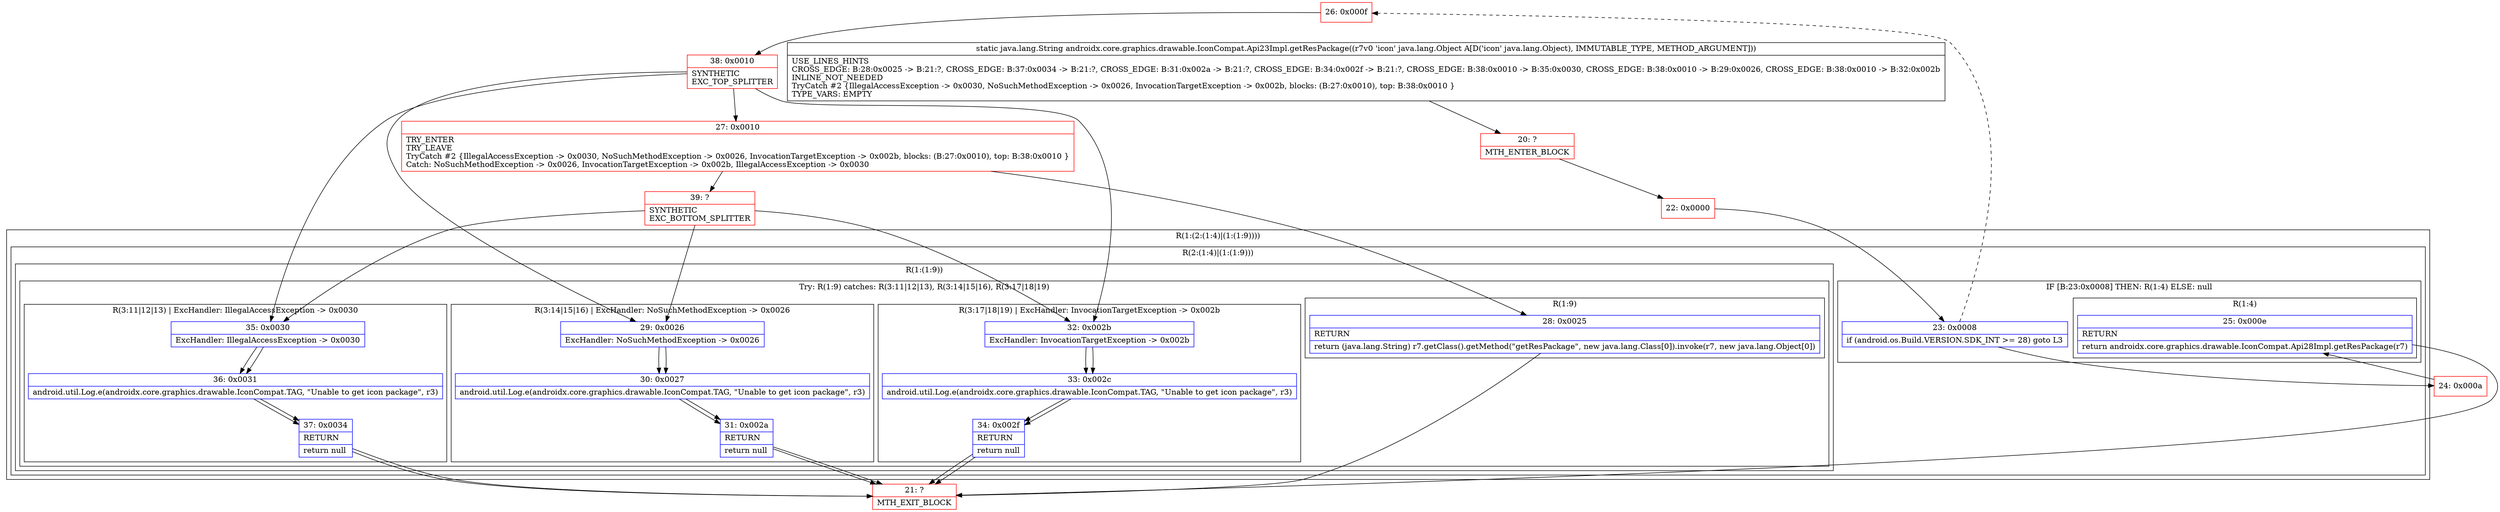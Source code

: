 digraph "CFG forandroidx.core.graphics.drawable.IconCompat.Api23Impl.getResPackage(Ljava\/lang\/Object;)Ljava\/lang\/String;" {
subgraph cluster_Region_156458117 {
label = "R(1:(2:(1:4)|(1:(1:9))))";
node [shape=record,color=blue];
subgraph cluster_Region_275568549 {
label = "R(2:(1:4)|(1:(1:9)))";
node [shape=record,color=blue];
subgraph cluster_IfRegion_2050389263 {
label = "IF [B:23:0x0008] THEN: R(1:4) ELSE: null";
node [shape=record,color=blue];
Node_23 [shape=record,label="{23\:\ 0x0008|if (android.os.Build.VERSION.SDK_INT \>= 28) goto L3\l}"];
subgraph cluster_Region_1454120481 {
label = "R(1:4)";
node [shape=record,color=blue];
Node_25 [shape=record,label="{25\:\ 0x000e|RETURN\l|return androidx.core.graphics.drawable.IconCompat.Api28Impl.getResPackage(r7)\l}"];
}
}
subgraph cluster_Region_1166591749 {
label = "R(1:(1:9))";
node [shape=record,color=blue];
subgraph cluster_TryCatchRegion_858776046 {
label = "Try: R(1:9) catches: R(3:11|12|13), R(3:14|15|16), R(3:17|18|19)";
node [shape=record,color=blue];
subgraph cluster_Region_2054714505 {
label = "R(1:9)";
node [shape=record,color=blue];
Node_28 [shape=record,label="{28\:\ 0x0025|RETURN\l|return (java.lang.String) r7.getClass().getMethod(\"getResPackage\", new java.lang.Class[0]).invoke(r7, new java.lang.Object[0])\l}"];
}
subgraph cluster_Region_1284710641 {
label = "R(3:11|12|13) | ExcHandler: IllegalAccessException \-\> 0x0030\l";
node [shape=record,color=blue];
Node_35 [shape=record,label="{35\:\ 0x0030|ExcHandler: IllegalAccessException \-\> 0x0030\l}"];
Node_36 [shape=record,label="{36\:\ 0x0031|android.util.Log.e(androidx.core.graphics.drawable.IconCompat.TAG, \"Unable to get icon package\", r3)\l}"];
Node_37 [shape=record,label="{37\:\ 0x0034|RETURN\l|return null\l}"];
}
subgraph cluster_Region_1327527561 {
label = "R(3:14|15|16) | ExcHandler: NoSuchMethodException \-\> 0x0026\l";
node [shape=record,color=blue];
Node_29 [shape=record,label="{29\:\ 0x0026|ExcHandler: NoSuchMethodException \-\> 0x0026\l}"];
Node_30 [shape=record,label="{30\:\ 0x0027|android.util.Log.e(androidx.core.graphics.drawable.IconCompat.TAG, \"Unable to get icon package\", r3)\l}"];
Node_31 [shape=record,label="{31\:\ 0x002a|RETURN\l|return null\l}"];
}
subgraph cluster_Region_55365138 {
label = "R(3:17|18|19) | ExcHandler: InvocationTargetException \-\> 0x002b\l";
node [shape=record,color=blue];
Node_32 [shape=record,label="{32\:\ 0x002b|ExcHandler: InvocationTargetException \-\> 0x002b\l}"];
Node_33 [shape=record,label="{33\:\ 0x002c|android.util.Log.e(androidx.core.graphics.drawable.IconCompat.TAG, \"Unable to get icon package\", r3)\l}"];
Node_34 [shape=record,label="{34\:\ 0x002f|RETURN\l|return null\l}"];
}
}
}
}
}
subgraph cluster_Region_1284710641 {
label = "R(3:11|12|13) | ExcHandler: IllegalAccessException \-\> 0x0030\l";
node [shape=record,color=blue];
Node_35 [shape=record,label="{35\:\ 0x0030|ExcHandler: IllegalAccessException \-\> 0x0030\l}"];
Node_36 [shape=record,label="{36\:\ 0x0031|android.util.Log.e(androidx.core.graphics.drawable.IconCompat.TAG, \"Unable to get icon package\", r3)\l}"];
Node_37 [shape=record,label="{37\:\ 0x0034|RETURN\l|return null\l}"];
}
subgraph cluster_Region_55365138 {
label = "R(3:17|18|19) | ExcHandler: InvocationTargetException \-\> 0x002b\l";
node [shape=record,color=blue];
Node_32 [shape=record,label="{32\:\ 0x002b|ExcHandler: InvocationTargetException \-\> 0x002b\l}"];
Node_33 [shape=record,label="{33\:\ 0x002c|android.util.Log.e(androidx.core.graphics.drawable.IconCompat.TAG, \"Unable to get icon package\", r3)\l}"];
Node_34 [shape=record,label="{34\:\ 0x002f|RETURN\l|return null\l}"];
}
subgraph cluster_Region_1327527561 {
label = "R(3:14|15|16) | ExcHandler: NoSuchMethodException \-\> 0x0026\l";
node [shape=record,color=blue];
Node_29 [shape=record,label="{29\:\ 0x0026|ExcHandler: NoSuchMethodException \-\> 0x0026\l}"];
Node_30 [shape=record,label="{30\:\ 0x0027|android.util.Log.e(androidx.core.graphics.drawable.IconCompat.TAG, \"Unable to get icon package\", r3)\l}"];
Node_31 [shape=record,label="{31\:\ 0x002a|RETURN\l|return null\l}"];
}
Node_20 [shape=record,color=red,label="{20\:\ ?|MTH_ENTER_BLOCK\l}"];
Node_22 [shape=record,color=red,label="{22\:\ 0x0000}"];
Node_24 [shape=record,color=red,label="{24\:\ 0x000a}"];
Node_21 [shape=record,color=red,label="{21\:\ ?|MTH_EXIT_BLOCK\l}"];
Node_26 [shape=record,color=red,label="{26\:\ 0x000f}"];
Node_38 [shape=record,color=red,label="{38\:\ 0x0010|SYNTHETIC\lEXC_TOP_SPLITTER\l}"];
Node_27 [shape=record,color=red,label="{27\:\ 0x0010|TRY_ENTER\lTRY_LEAVE\lTryCatch #2 \{IllegalAccessException \-\> 0x0030, NoSuchMethodException \-\> 0x0026, InvocationTargetException \-\> 0x002b, blocks: (B:27:0x0010), top: B:38:0x0010 \}\lCatch: NoSuchMethodException \-\> 0x0026, InvocationTargetException \-\> 0x002b, IllegalAccessException \-\> 0x0030\l}"];
Node_39 [shape=record,color=red,label="{39\:\ ?|SYNTHETIC\lEXC_BOTTOM_SPLITTER\l}"];
MethodNode[shape=record,label="{static java.lang.String androidx.core.graphics.drawable.IconCompat.Api23Impl.getResPackage((r7v0 'icon' java.lang.Object A[D('icon' java.lang.Object), IMMUTABLE_TYPE, METHOD_ARGUMENT]))  | USE_LINES_HINTS\lCROSS_EDGE: B:28:0x0025 \-\> B:21:?, CROSS_EDGE: B:37:0x0034 \-\> B:21:?, CROSS_EDGE: B:31:0x002a \-\> B:21:?, CROSS_EDGE: B:34:0x002f \-\> B:21:?, CROSS_EDGE: B:38:0x0010 \-\> B:35:0x0030, CROSS_EDGE: B:38:0x0010 \-\> B:29:0x0026, CROSS_EDGE: B:38:0x0010 \-\> B:32:0x002b\lINLINE_NOT_NEEDED\lTryCatch #2 \{IllegalAccessException \-\> 0x0030, NoSuchMethodException \-\> 0x0026, InvocationTargetException \-\> 0x002b, blocks: (B:27:0x0010), top: B:38:0x0010 \}\lTYPE_VARS: EMPTY\l}"];
MethodNode -> Node_20;Node_23 -> Node_24;
Node_23 -> Node_26[style=dashed];
Node_25 -> Node_21;
Node_28 -> Node_21;
Node_35 -> Node_36;
Node_36 -> Node_37;
Node_37 -> Node_21;
Node_29 -> Node_30;
Node_30 -> Node_31;
Node_31 -> Node_21;
Node_32 -> Node_33;
Node_33 -> Node_34;
Node_34 -> Node_21;
Node_35 -> Node_36;
Node_36 -> Node_37;
Node_37 -> Node_21;
Node_32 -> Node_33;
Node_33 -> Node_34;
Node_34 -> Node_21;
Node_29 -> Node_30;
Node_30 -> Node_31;
Node_31 -> Node_21;
Node_20 -> Node_22;
Node_22 -> Node_23;
Node_24 -> Node_25;
Node_26 -> Node_38;
Node_38 -> Node_27;
Node_38 -> Node_35;
Node_38 -> Node_29;
Node_38 -> Node_32;
Node_27 -> Node_28;
Node_27 -> Node_39;
Node_39 -> Node_35;
Node_39 -> Node_29;
Node_39 -> Node_32;
}

